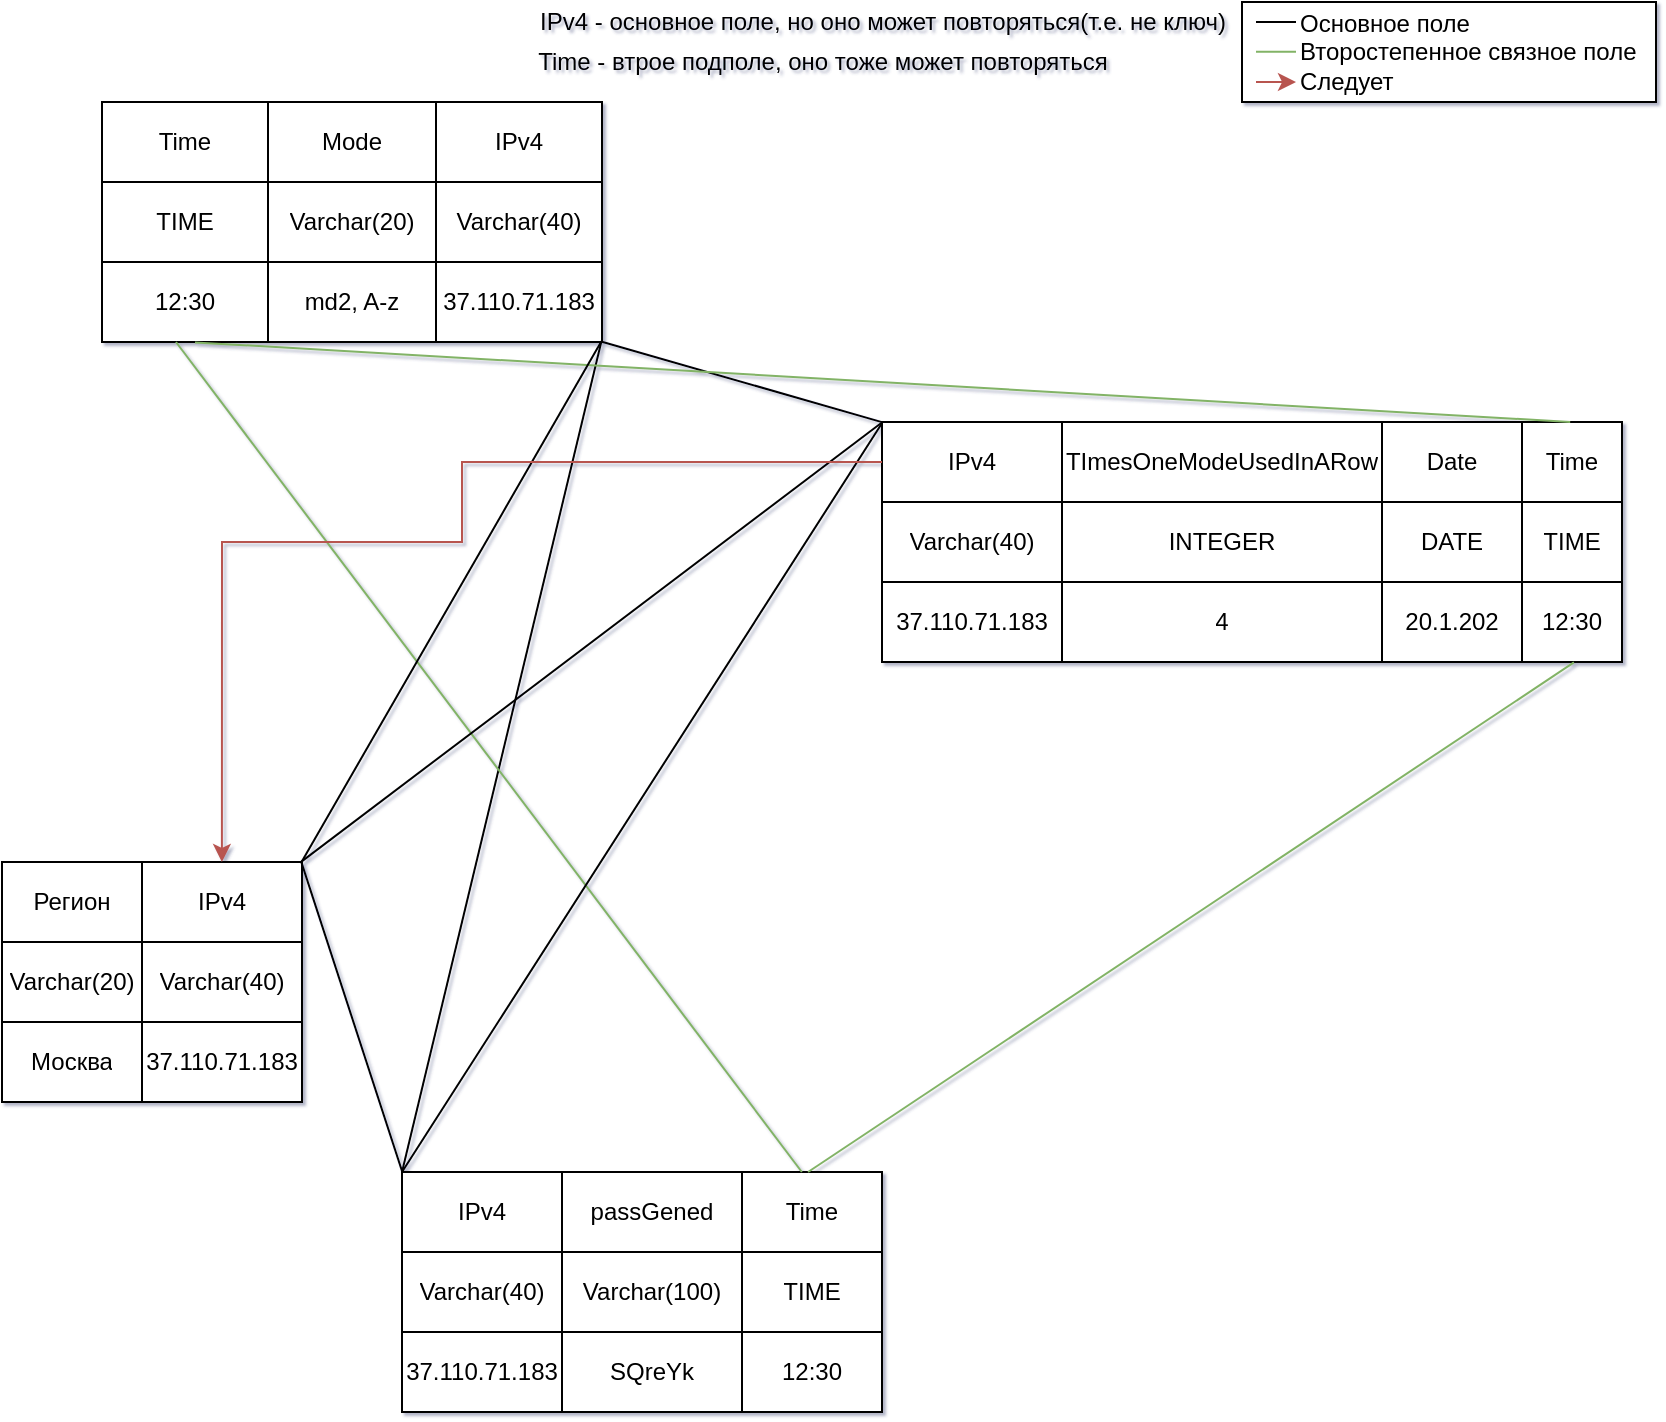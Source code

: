<mxfile version="14.2.5" type="github">
  <diagram id="LZiAop6SkvyM2Lya098d" name="Page-1">
    <mxGraphModel dx="867" dy="768" grid="1" gridSize="10" guides="1" tooltips="1" connect="1" arrows="1" fold="1" page="1" pageScale="1" pageWidth="827" pageHeight="1169" math="0" shadow="1">
      <root>
        <mxCell id="0" />
        <mxCell id="1" parent="0" />
        <mxCell id="sJXOKXyNyVLJZZKxoagh-140" value="" style="rounded=0;whiteSpace=wrap;html=1;" vertex="1" parent="1">
          <mxGeometry x="620" width="207" height="50" as="geometry" />
        </mxCell>
        <mxCell id="sJXOKXyNyVLJZZKxoagh-1" value="" style="shape=table;html=1;whiteSpace=wrap;startSize=0;container=1;collapsible=0;childLayout=tableLayout;" vertex="1" parent="1">
          <mxGeometry x="50" y="50" width="250" height="120" as="geometry" />
        </mxCell>
        <mxCell id="sJXOKXyNyVLJZZKxoagh-2" value="" style="shape=partialRectangle;html=1;whiteSpace=wrap;collapsible=0;dropTarget=0;pointerEvents=0;fillColor=none;top=0;left=0;bottom=0;right=0;points=[[0,0.5],[1,0.5]];portConstraint=eastwest;" vertex="1" parent="sJXOKXyNyVLJZZKxoagh-1">
          <mxGeometry width="250" height="40" as="geometry" />
        </mxCell>
        <mxCell id="sJXOKXyNyVLJZZKxoagh-3" value="Time" style="shape=partialRectangle;html=1;whiteSpace=wrap;connectable=0;fillColor=none;top=0;left=0;bottom=0;right=0;overflow=hidden;" vertex="1" parent="sJXOKXyNyVLJZZKxoagh-2">
          <mxGeometry width="83" height="40" as="geometry" />
        </mxCell>
        <mxCell id="sJXOKXyNyVLJZZKxoagh-4" value="Mode" style="shape=partialRectangle;html=1;whiteSpace=wrap;connectable=0;fillColor=none;top=0;left=0;bottom=0;right=0;overflow=hidden;" vertex="1" parent="sJXOKXyNyVLJZZKxoagh-2">
          <mxGeometry x="83" width="84" height="40" as="geometry" />
        </mxCell>
        <mxCell id="sJXOKXyNyVLJZZKxoagh-5" value="IPv4" style="shape=partialRectangle;html=1;whiteSpace=wrap;connectable=0;fillColor=none;top=0;left=0;bottom=0;right=0;overflow=hidden;" vertex="1" parent="sJXOKXyNyVLJZZKxoagh-2">
          <mxGeometry x="167" width="83" height="40" as="geometry" />
        </mxCell>
        <mxCell id="sJXOKXyNyVLJZZKxoagh-6" value="" style="shape=partialRectangle;html=1;whiteSpace=wrap;collapsible=0;dropTarget=0;pointerEvents=0;fillColor=none;top=0;left=0;bottom=0;right=0;points=[[0,0.5],[1,0.5]];portConstraint=eastwest;" vertex="1" parent="sJXOKXyNyVLJZZKxoagh-1">
          <mxGeometry y="40" width="250" height="40" as="geometry" />
        </mxCell>
        <mxCell id="sJXOKXyNyVLJZZKxoagh-7" value="TIME" style="shape=partialRectangle;html=1;whiteSpace=wrap;connectable=0;fillColor=none;top=0;left=0;bottom=0;right=0;overflow=hidden;" vertex="1" parent="sJXOKXyNyVLJZZKxoagh-6">
          <mxGeometry width="83" height="40" as="geometry" />
        </mxCell>
        <mxCell id="sJXOKXyNyVLJZZKxoagh-8" value="Varchar(20)" style="shape=partialRectangle;html=1;whiteSpace=wrap;connectable=0;fillColor=none;top=0;left=0;bottom=0;right=0;overflow=hidden;" vertex="1" parent="sJXOKXyNyVLJZZKxoagh-6">
          <mxGeometry x="83" width="84" height="40" as="geometry" />
        </mxCell>
        <mxCell id="sJXOKXyNyVLJZZKxoagh-9" value="Varchar(40)" style="shape=partialRectangle;html=1;whiteSpace=wrap;connectable=0;fillColor=none;top=0;left=0;bottom=0;right=0;overflow=hidden;" vertex="1" parent="sJXOKXyNyVLJZZKxoagh-6">
          <mxGeometry x="167" width="83" height="40" as="geometry" />
        </mxCell>
        <mxCell id="sJXOKXyNyVLJZZKxoagh-10" value="" style="shape=partialRectangle;html=1;whiteSpace=wrap;collapsible=0;dropTarget=0;pointerEvents=0;fillColor=none;top=0;left=0;bottom=0;right=0;points=[[0,0.5],[1,0.5]];portConstraint=eastwest;" vertex="1" parent="sJXOKXyNyVLJZZKxoagh-1">
          <mxGeometry y="80" width="250" height="40" as="geometry" />
        </mxCell>
        <mxCell id="sJXOKXyNyVLJZZKxoagh-11" value="12:30" style="shape=partialRectangle;html=1;whiteSpace=wrap;connectable=0;fillColor=none;top=0;left=0;bottom=0;right=0;overflow=hidden;" vertex="1" parent="sJXOKXyNyVLJZZKxoagh-10">
          <mxGeometry width="83" height="40" as="geometry" />
        </mxCell>
        <mxCell id="sJXOKXyNyVLJZZKxoagh-12" value="md2, A-z" style="shape=partialRectangle;html=1;whiteSpace=wrap;connectable=0;fillColor=none;top=0;left=0;bottom=0;right=0;overflow=hidden;" vertex="1" parent="sJXOKXyNyVLJZZKxoagh-10">
          <mxGeometry x="83" width="84" height="40" as="geometry" />
        </mxCell>
        <mxCell id="sJXOKXyNyVLJZZKxoagh-13" value="37.110.71.183" style="shape=partialRectangle;html=1;whiteSpace=wrap;connectable=0;fillColor=none;top=0;left=0;bottom=0;right=0;overflow=hidden;" vertex="1" parent="sJXOKXyNyVLJZZKxoagh-10">
          <mxGeometry x="167" width="83" height="40" as="geometry" />
        </mxCell>
        <mxCell id="sJXOKXyNyVLJZZKxoagh-51" value="" style="shape=table;html=1;whiteSpace=wrap;startSize=0;container=1;collapsible=0;childLayout=tableLayout;" vertex="1" parent="1">
          <mxGeometry x="200" y="585" width="240" height="120" as="geometry" />
        </mxCell>
        <mxCell id="sJXOKXyNyVLJZZKxoagh-52" value="" style="shape=partialRectangle;html=1;whiteSpace=wrap;collapsible=0;dropTarget=0;pointerEvents=0;fillColor=none;top=0;left=0;bottom=0;right=0;points=[[0,0.5],[1,0.5]];portConstraint=eastwest;" vertex="1" parent="sJXOKXyNyVLJZZKxoagh-51">
          <mxGeometry width="240" height="40" as="geometry" />
        </mxCell>
        <mxCell id="sJXOKXyNyVLJZZKxoagh-53" value="IPv4" style="shape=partialRectangle;html=1;whiteSpace=wrap;connectable=0;fillColor=none;top=0;left=0;bottom=0;right=0;overflow=hidden;" vertex="1" parent="sJXOKXyNyVLJZZKxoagh-52">
          <mxGeometry width="80" height="40" as="geometry" />
        </mxCell>
        <mxCell id="sJXOKXyNyVLJZZKxoagh-54" value="passGened" style="shape=partialRectangle;html=1;whiteSpace=wrap;connectable=0;fillColor=none;top=0;left=0;bottom=0;right=0;overflow=hidden;" vertex="1" parent="sJXOKXyNyVLJZZKxoagh-52">
          <mxGeometry x="80" width="90" height="40" as="geometry" />
        </mxCell>
        <mxCell id="sJXOKXyNyVLJZZKxoagh-55" value="Time" style="shape=partialRectangle;html=1;whiteSpace=wrap;connectable=0;fillColor=none;top=0;left=0;bottom=0;right=0;overflow=hidden;" vertex="1" parent="sJXOKXyNyVLJZZKxoagh-52">
          <mxGeometry x="170" width="70" height="40" as="geometry" />
        </mxCell>
        <mxCell id="sJXOKXyNyVLJZZKxoagh-56" value="" style="shape=partialRectangle;html=1;whiteSpace=wrap;collapsible=0;dropTarget=0;pointerEvents=0;fillColor=none;top=0;left=0;bottom=0;right=0;points=[[0,0.5],[1,0.5]];portConstraint=eastwest;" vertex="1" parent="sJXOKXyNyVLJZZKxoagh-51">
          <mxGeometry y="40" width="240" height="40" as="geometry" />
        </mxCell>
        <mxCell id="sJXOKXyNyVLJZZKxoagh-57" value="&lt;span&gt;Varchar(40)&lt;/span&gt;" style="shape=partialRectangle;html=1;whiteSpace=wrap;connectable=0;fillColor=none;top=0;left=0;bottom=0;right=0;overflow=hidden;" vertex="1" parent="sJXOKXyNyVLJZZKxoagh-56">
          <mxGeometry width="80" height="40" as="geometry" />
        </mxCell>
        <mxCell id="sJXOKXyNyVLJZZKxoagh-58" value="Varchar(100)" style="shape=partialRectangle;html=1;whiteSpace=wrap;connectable=0;fillColor=none;top=0;left=0;bottom=0;right=0;overflow=hidden;" vertex="1" parent="sJXOKXyNyVLJZZKxoagh-56">
          <mxGeometry x="80" width="90" height="40" as="geometry" />
        </mxCell>
        <mxCell id="sJXOKXyNyVLJZZKxoagh-59" value="&lt;span&gt;TIME&lt;/span&gt;" style="shape=partialRectangle;html=1;whiteSpace=wrap;connectable=0;fillColor=none;top=0;left=0;bottom=0;right=0;overflow=hidden;" vertex="1" parent="sJXOKXyNyVLJZZKxoagh-56">
          <mxGeometry x="170" width="70" height="40" as="geometry" />
        </mxCell>
        <mxCell id="sJXOKXyNyVLJZZKxoagh-60" value="" style="shape=partialRectangle;html=1;whiteSpace=wrap;collapsible=0;dropTarget=0;pointerEvents=0;fillColor=none;top=0;left=0;bottom=0;right=0;points=[[0,0.5],[1,0.5]];portConstraint=eastwest;" vertex="1" parent="sJXOKXyNyVLJZZKxoagh-51">
          <mxGeometry y="80" width="240" height="40" as="geometry" />
        </mxCell>
        <mxCell id="sJXOKXyNyVLJZZKxoagh-61" value="37.110.71.183" style="shape=partialRectangle;html=1;whiteSpace=wrap;connectable=0;fillColor=none;top=0;left=0;bottom=0;right=0;overflow=hidden;" vertex="1" parent="sJXOKXyNyVLJZZKxoagh-60">
          <mxGeometry width="80" height="40" as="geometry" />
        </mxCell>
        <mxCell id="sJXOKXyNyVLJZZKxoagh-62" value="SQreYk" style="shape=partialRectangle;html=1;whiteSpace=wrap;connectable=0;fillColor=none;top=0;left=0;bottom=0;right=0;overflow=hidden;" vertex="1" parent="sJXOKXyNyVLJZZKxoagh-60">
          <mxGeometry x="80" width="90" height="40" as="geometry" />
        </mxCell>
        <mxCell id="sJXOKXyNyVLJZZKxoagh-63" value="12:30" style="shape=partialRectangle;html=1;whiteSpace=wrap;connectable=0;fillColor=none;top=0;left=0;bottom=0;right=0;overflow=hidden;" vertex="1" parent="sJXOKXyNyVLJZZKxoagh-60">
          <mxGeometry x="170" width="70" height="40" as="geometry" />
        </mxCell>
        <mxCell id="sJXOKXyNyVLJZZKxoagh-65" value="" style="endArrow=none;html=1;exitX=0;exitY=0;exitDx=0;exitDy=0;entryX=0.999;entryY=0.987;entryDx=0;entryDy=0;entryPerimeter=0;" edge="1" parent="1" source="sJXOKXyNyVLJZZKxoagh-51" target="sJXOKXyNyVLJZZKxoagh-10">
          <mxGeometry width="50" height="50" relative="1" as="geometry">
            <mxPoint x="180" y="650" as="sourcePoint" />
            <mxPoint x="260" y="190" as="targetPoint" />
          </mxGeometry>
        </mxCell>
        <mxCell id="sJXOKXyNyVLJZZKxoagh-66" value="" style="endArrow=none;html=1;exitX=0.833;exitY=0;exitDx=0;exitDy=0;exitPerimeter=0;entryX=0.148;entryY=1;entryDx=0;entryDy=0;entryPerimeter=0;fillColor=#d5e8d4;strokeColor=#82b366;" edge="1" parent="1" source="sJXOKXyNyVLJZZKxoagh-52" target="sJXOKXyNyVLJZZKxoagh-10">
          <mxGeometry width="50" height="50" relative="1" as="geometry">
            <mxPoint x="415" y="500" as="sourcePoint" />
            <mxPoint x="262" y="203" as="targetPoint" />
          </mxGeometry>
        </mxCell>
        <mxCell id="sJXOKXyNyVLJZZKxoagh-67" value="" style="endArrow=none;html=1;entryX=0.001;entryY=0.001;entryDx=0;entryDy=0;entryPerimeter=0;" edge="1" parent="1" target="sJXOKXyNyVLJZZKxoagh-99">
          <mxGeometry width="50" height="50" relative="1" as="geometry">
            <mxPoint x="200" y="585" as="sourcePoint" />
            <mxPoint x="400" y="400" as="targetPoint" />
          </mxGeometry>
        </mxCell>
        <mxCell id="sJXOKXyNyVLJZZKxoagh-69" value="IPv4 - основное поле, но оно может повторяться(т.е. не ключ)" style="text;html=1;resizable=0;autosize=1;align=center;verticalAlign=middle;points=[];fillColor=none;strokeColor=none;rounded=0;" vertex="1" parent="1">
          <mxGeometry x="260" width="360" height="20" as="geometry" />
        </mxCell>
        <mxCell id="sJXOKXyNyVLJZZKxoagh-97" value="" style="endArrow=none;html=1;entryX=0.998;entryY=0.993;entryDx=0;entryDy=0;entryPerimeter=0;exitX=0.001;exitY=0.005;exitDx=0;exitDy=0;exitPerimeter=0;" edge="1" parent="1" source="sJXOKXyNyVLJZZKxoagh-99" target="sJXOKXyNyVLJZZKxoagh-10">
          <mxGeometry width="50" height="50" relative="1" as="geometry">
            <mxPoint x="450" y="300" as="sourcePoint" />
            <mxPoint x="440" y="440" as="targetPoint" />
          </mxGeometry>
        </mxCell>
        <mxCell id="sJXOKXyNyVLJZZKxoagh-98" value="" style="shape=table;html=1;whiteSpace=wrap;startSize=0;container=1;collapsible=0;childLayout=tableLayout;" vertex="1" parent="1">
          <mxGeometry x="440" y="210" width="370" height="120" as="geometry" />
        </mxCell>
        <mxCell id="sJXOKXyNyVLJZZKxoagh-99" value="" style="shape=partialRectangle;html=1;whiteSpace=wrap;collapsible=0;dropTarget=0;pointerEvents=0;fillColor=none;top=0;left=0;bottom=0;right=0;points=[[0,0.5],[1,0.5]];portConstraint=eastwest;" vertex="1" parent="sJXOKXyNyVLJZZKxoagh-98">
          <mxGeometry width="370" height="40" as="geometry" />
        </mxCell>
        <mxCell id="sJXOKXyNyVLJZZKxoagh-100" value="IPv4" style="shape=partialRectangle;html=1;whiteSpace=wrap;connectable=0;overflow=hidden;fillColor=none;top=0;left=0;bottom=0;right=0;" vertex="1" parent="sJXOKXyNyVLJZZKxoagh-99">
          <mxGeometry width="90" height="40" as="geometry" />
        </mxCell>
        <mxCell id="sJXOKXyNyVLJZZKxoagh-101" value="&lt;span&gt;TImesOneModeUsedInARow&lt;/span&gt;" style="shape=partialRectangle;html=1;whiteSpace=wrap;connectable=0;overflow=hidden;fillColor=none;top=0;left=0;bottom=0;right=0;" vertex="1" parent="sJXOKXyNyVLJZZKxoagh-99">
          <mxGeometry x="90" width="160" height="40" as="geometry" />
        </mxCell>
        <mxCell id="sJXOKXyNyVLJZZKxoagh-102" value="&lt;span&gt;Date&lt;/span&gt;" style="shape=partialRectangle;html=1;whiteSpace=wrap;connectable=0;overflow=hidden;fillColor=none;top=0;left=0;bottom=0;right=0;" vertex="1" parent="sJXOKXyNyVLJZZKxoagh-99">
          <mxGeometry x="250" width="70" height="40" as="geometry" />
        </mxCell>
        <mxCell id="sJXOKXyNyVLJZZKxoagh-103" value="Time" style="shape=partialRectangle;html=1;whiteSpace=wrap;connectable=0;overflow=hidden;fillColor=none;top=0;left=0;bottom=0;right=0;" vertex="1" parent="sJXOKXyNyVLJZZKxoagh-99">
          <mxGeometry x="320" width="50" height="40" as="geometry" />
        </mxCell>
        <mxCell id="sJXOKXyNyVLJZZKxoagh-104" value="" style="shape=partialRectangle;html=1;whiteSpace=wrap;collapsible=0;dropTarget=0;pointerEvents=0;fillColor=none;top=0;left=0;bottom=0;right=0;points=[[0,0.5],[1,0.5]];portConstraint=eastwest;" vertex="1" parent="sJXOKXyNyVLJZZKxoagh-98">
          <mxGeometry y="40" width="370" height="40" as="geometry" />
        </mxCell>
        <mxCell id="sJXOKXyNyVLJZZKxoagh-105" value="&lt;span&gt;Varchar(40)&lt;/span&gt;" style="shape=partialRectangle;html=1;whiteSpace=wrap;connectable=0;overflow=hidden;fillColor=none;top=0;left=0;bottom=0;right=0;" vertex="1" parent="sJXOKXyNyVLJZZKxoagh-104">
          <mxGeometry width="90" height="40" as="geometry" />
        </mxCell>
        <mxCell id="sJXOKXyNyVLJZZKxoagh-106" value="&lt;span&gt;INTEGER&lt;/span&gt;" style="shape=partialRectangle;html=1;whiteSpace=wrap;connectable=0;overflow=hidden;fillColor=none;top=0;left=0;bottom=0;right=0;" vertex="1" parent="sJXOKXyNyVLJZZKxoagh-104">
          <mxGeometry x="90" width="160" height="40" as="geometry" />
        </mxCell>
        <mxCell id="sJXOKXyNyVLJZZKxoagh-107" value="&lt;span&gt;DATE&lt;/span&gt;" style="shape=partialRectangle;html=1;whiteSpace=wrap;connectable=0;overflow=hidden;fillColor=none;top=0;left=0;bottom=0;right=0;" vertex="1" parent="sJXOKXyNyVLJZZKxoagh-104">
          <mxGeometry x="250" width="70" height="40" as="geometry" />
        </mxCell>
        <mxCell id="sJXOKXyNyVLJZZKxoagh-108" value="TIME" style="shape=partialRectangle;html=1;whiteSpace=wrap;connectable=0;overflow=hidden;fillColor=none;top=0;left=0;bottom=0;right=0;" vertex="1" parent="sJXOKXyNyVLJZZKxoagh-104">
          <mxGeometry x="320" width="50" height="40" as="geometry" />
        </mxCell>
        <mxCell id="sJXOKXyNyVLJZZKxoagh-109" value="" style="shape=partialRectangle;html=1;whiteSpace=wrap;collapsible=0;dropTarget=0;pointerEvents=0;fillColor=none;top=0;left=0;bottom=0;right=0;points=[[0,0.5],[1,0.5]];portConstraint=eastwest;" vertex="1" parent="sJXOKXyNyVLJZZKxoagh-98">
          <mxGeometry y="80" width="370" height="40" as="geometry" />
        </mxCell>
        <mxCell id="sJXOKXyNyVLJZZKxoagh-110" value="&lt;span&gt;37.110.71.183&lt;/span&gt;" style="shape=partialRectangle;html=1;whiteSpace=wrap;connectable=0;overflow=hidden;fillColor=none;top=0;left=0;bottom=0;right=0;" vertex="1" parent="sJXOKXyNyVLJZZKxoagh-109">
          <mxGeometry width="90" height="40" as="geometry" />
        </mxCell>
        <mxCell id="sJXOKXyNyVLJZZKxoagh-111" value="4" style="shape=partialRectangle;html=1;whiteSpace=wrap;connectable=0;overflow=hidden;fillColor=none;top=0;left=0;bottom=0;right=0;" vertex="1" parent="sJXOKXyNyVLJZZKxoagh-109">
          <mxGeometry x="90" width="160" height="40" as="geometry" />
        </mxCell>
        <mxCell id="sJXOKXyNyVLJZZKxoagh-112" value="20.1.202" style="shape=partialRectangle;html=1;whiteSpace=wrap;connectable=0;overflow=hidden;fillColor=none;top=0;left=0;bottom=0;right=0;" vertex="1" parent="sJXOKXyNyVLJZZKxoagh-109">
          <mxGeometry x="250" width="70" height="40" as="geometry" />
        </mxCell>
        <mxCell id="sJXOKXyNyVLJZZKxoagh-113" value="12:30" style="shape=partialRectangle;html=1;whiteSpace=wrap;connectable=0;overflow=hidden;fillColor=none;top=0;left=0;bottom=0;right=0;" vertex="1" parent="sJXOKXyNyVLJZZKxoagh-109">
          <mxGeometry x="320" width="50" height="40" as="geometry" />
        </mxCell>
        <mxCell id="sJXOKXyNyVLJZZKxoagh-114" value="" style="endArrow=none;html=1;exitX=0.846;exitY=0;exitDx=0;exitDy=0;exitPerimeter=0;fillColor=#d5e8d4;strokeColor=#82b366;entryX=0.935;entryY=1.005;entryDx=0;entryDy=0;entryPerimeter=0;" edge="1" parent="1" source="sJXOKXyNyVLJZZKxoagh-52" target="sJXOKXyNyVLJZZKxoagh-109">
          <mxGeometry width="50" height="50" relative="1" as="geometry">
            <mxPoint x="390" y="490" as="sourcePoint" />
            <mxPoint x="764" y="460" as="targetPoint" />
          </mxGeometry>
        </mxCell>
        <mxCell id="sJXOKXyNyVLJZZKxoagh-115" value="" style="endArrow=none;html=1;entryX=0.93;entryY=0;entryDx=0;entryDy=0;entryPerimeter=0;fillColor=#d5e8d4;strokeColor=#82b366;exitX=0.186;exitY=1.005;exitDx=0;exitDy=0;exitPerimeter=0;" edge="1" parent="1" source="sJXOKXyNyVLJZZKxoagh-10" target="sJXOKXyNyVLJZZKxoagh-99">
          <mxGeometry width="50" height="50" relative="1" as="geometry">
            <mxPoint x="130" y="220" as="sourcePoint" />
            <mxPoint x="440" y="440" as="targetPoint" />
          </mxGeometry>
        </mxCell>
        <mxCell id="sJXOKXyNyVLJZZKxoagh-116" value="Time - втрое подполе, оно тоже&amp;nbsp;может повторяться" style="text;html=1;resizable=0;autosize=1;align=center;verticalAlign=middle;points=[];fillColor=none;strokeColor=none;rounded=0;" vertex="1" parent="1">
          <mxGeometry x="260" y="20" width="300" height="20" as="geometry" />
        </mxCell>
        <mxCell id="sJXOKXyNyVLJZZKxoagh-121" value="" style="shape=table;html=1;whiteSpace=wrap;startSize=0;container=1;collapsible=0;childLayout=tableLayout;" vertex="1" parent="1">
          <mxGeometry y="430" width="150.0" height="120" as="geometry" />
        </mxCell>
        <mxCell id="sJXOKXyNyVLJZZKxoagh-122" value="" style="shape=partialRectangle;html=1;whiteSpace=wrap;collapsible=0;dropTarget=0;pointerEvents=0;fillColor=none;top=0;left=0;bottom=0;right=0;points=[[0,0.5],[1,0.5]];portConstraint=eastwest;" vertex="1" parent="sJXOKXyNyVLJZZKxoagh-121">
          <mxGeometry width="150.0" height="40" as="geometry" />
        </mxCell>
        <mxCell id="sJXOKXyNyVLJZZKxoagh-123" value="Регион" style="shape=partialRectangle;html=1;whiteSpace=wrap;connectable=0;overflow=hidden;fillColor=none;top=0;left=0;bottom=0;right=0;" vertex="1" parent="sJXOKXyNyVLJZZKxoagh-122">
          <mxGeometry width="70" height="40" as="geometry" />
        </mxCell>
        <mxCell id="sJXOKXyNyVLJZZKxoagh-124" value="IPv4" style="shape=partialRectangle;html=1;whiteSpace=wrap;connectable=0;overflow=hidden;fillColor=none;top=0;left=0;bottom=0;right=0;" vertex="1" parent="sJXOKXyNyVLJZZKxoagh-122">
          <mxGeometry x="70" width="80" height="40" as="geometry" />
        </mxCell>
        <mxCell id="sJXOKXyNyVLJZZKxoagh-125" value="" style="shape=partialRectangle;html=1;whiteSpace=wrap;collapsible=0;dropTarget=0;pointerEvents=0;fillColor=none;top=0;left=0;bottom=0;right=0;points=[[0,0.5],[1,0.5]];portConstraint=eastwest;" vertex="1" parent="sJXOKXyNyVLJZZKxoagh-121">
          <mxGeometry y="40" width="150.0" height="40" as="geometry" />
        </mxCell>
        <mxCell id="sJXOKXyNyVLJZZKxoagh-126" value="&lt;span&gt;Varchar(20)&lt;/span&gt;" style="shape=partialRectangle;html=1;whiteSpace=wrap;connectable=0;overflow=hidden;fillColor=none;top=0;left=0;bottom=0;right=0;" vertex="1" parent="sJXOKXyNyVLJZZKxoagh-125">
          <mxGeometry width="70" height="40" as="geometry" />
        </mxCell>
        <mxCell id="sJXOKXyNyVLJZZKxoagh-127" value="&lt;span&gt;Varchar(40)&lt;/span&gt;" style="shape=partialRectangle;html=1;whiteSpace=wrap;connectable=0;overflow=hidden;fillColor=none;top=0;left=0;bottom=0;right=0;" vertex="1" parent="sJXOKXyNyVLJZZKxoagh-125">
          <mxGeometry x="70" width="80" height="40" as="geometry" />
        </mxCell>
        <mxCell id="sJXOKXyNyVLJZZKxoagh-128" value="" style="shape=partialRectangle;html=1;whiteSpace=wrap;collapsible=0;dropTarget=0;pointerEvents=0;fillColor=none;top=0;left=0;bottom=0;right=0;points=[[0,0.5],[1,0.5]];portConstraint=eastwest;" vertex="1" parent="sJXOKXyNyVLJZZKxoagh-121">
          <mxGeometry y="80" width="150.0" height="40" as="geometry" />
        </mxCell>
        <mxCell id="sJXOKXyNyVLJZZKxoagh-129" value="Москва" style="shape=partialRectangle;html=1;whiteSpace=wrap;connectable=0;overflow=hidden;fillColor=none;top=0;left=0;bottom=0;right=0;" vertex="1" parent="sJXOKXyNyVLJZZKxoagh-128">
          <mxGeometry width="70" height="40" as="geometry" />
        </mxCell>
        <mxCell id="sJXOKXyNyVLJZZKxoagh-130" value="&lt;span&gt;37.110.71.183&lt;/span&gt;" style="shape=partialRectangle;html=1;whiteSpace=wrap;connectable=0;overflow=hidden;fillColor=none;top=0;left=0;bottom=0;right=0;" vertex="1" parent="sJXOKXyNyVLJZZKxoagh-128">
          <mxGeometry x="70" width="80" height="40" as="geometry" />
        </mxCell>
        <mxCell id="sJXOKXyNyVLJZZKxoagh-131" value="" style="endArrow=none;html=1;exitX=0.998;exitY=0.003;exitDx=0;exitDy=0;exitPerimeter=0;entryX=0.998;entryY=1;entryDx=0;entryDy=0;entryPerimeter=0;" edge="1" parent="1" source="sJXOKXyNyVLJZZKxoagh-122" target="sJXOKXyNyVLJZZKxoagh-10">
          <mxGeometry width="50" height="50" relative="1" as="geometry">
            <mxPoint x="30" y="320" as="sourcePoint" />
            <mxPoint x="280" y="210" as="targetPoint" />
          </mxGeometry>
        </mxCell>
        <mxCell id="sJXOKXyNyVLJZZKxoagh-132" value="" style="endArrow=none;html=1;exitX=0.997;exitY=-0.002;exitDx=0;exitDy=0;exitPerimeter=0;entryX=-0.001;entryY=0.013;entryDx=0;entryDy=0;entryPerimeter=0;" edge="1" parent="1" source="sJXOKXyNyVLJZZKxoagh-122" target="sJXOKXyNyVLJZZKxoagh-99">
          <mxGeometry width="50" height="50" relative="1" as="geometry">
            <mxPoint x="160" y="390" as="sourcePoint" />
            <mxPoint x="400" y="310" as="targetPoint" />
          </mxGeometry>
        </mxCell>
        <mxCell id="sJXOKXyNyVLJZZKxoagh-133" value="" style="endArrow=none;html=1;exitX=0.997;exitY=-0.008;exitDx=0;exitDy=0;entryX=0.001;entryY=0.006;entryDx=0;entryDy=0;entryPerimeter=0;exitPerimeter=0;" edge="1" parent="1" source="sJXOKXyNyVLJZZKxoagh-122" target="sJXOKXyNyVLJZZKxoagh-52">
          <mxGeometry width="50" height="50" relative="1" as="geometry">
            <mxPoint x="170" y="420" as="sourcePoint" />
            <mxPoint x="210" y="620" as="targetPoint" />
          </mxGeometry>
        </mxCell>
        <mxCell id="sJXOKXyNyVLJZZKxoagh-135" style="edgeStyle=orthogonalEdgeStyle;rounded=0;orthogonalLoop=1;jettySize=auto;html=1;exitX=0;exitY=0.5;exitDx=0;exitDy=0;entryX=0.733;entryY=0;entryDx=0;entryDy=0;entryPerimeter=0;fillColor=#f8cecc;strokeColor=#b85450;" edge="1" parent="1" source="sJXOKXyNyVLJZZKxoagh-99" target="sJXOKXyNyVLJZZKxoagh-122">
          <mxGeometry relative="1" as="geometry">
            <Array as="points">
              <mxPoint x="230" y="230" />
              <mxPoint x="230" y="270" />
              <mxPoint x="110" y="270" />
            </Array>
          </mxGeometry>
        </mxCell>
        <mxCell id="sJXOKXyNyVLJZZKxoagh-136" value="" style="endArrow=none;html=1;" edge="1" parent="1">
          <mxGeometry width="50" height="50" relative="1" as="geometry">
            <mxPoint x="627" y="10" as="sourcePoint" />
            <mxPoint x="647" y="10" as="targetPoint" />
            <Array as="points">
              <mxPoint x="637" y="10" />
            </Array>
          </mxGeometry>
        </mxCell>
        <mxCell id="sJXOKXyNyVLJZZKxoagh-137" value="Основное поле&lt;br&gt;&lt;div&gt;&lt;span&gt;Второстепенное связное поле&lt;/span&gt;&lt;/div&gt;Следует" style="text;html=1;resizable=0;autosize=1;align=left;verticalAlign=middle;points=[];fillColor=none;strokeColor=none;rounded=0;" vertex="1" parent="1">
          <mxGeometry x="647" width="180" height="50" as="geometry" />
        </mxCell>
        <mxCell id="sJXOKXyNyVLJZZKxoagh-138" value="" style="endArrow=none;html=1;fillColor=#d5e8d4;strokeColor=#82b366;" edge="1" parent="1">
          <mxGeometry width="50" height="50" relative="1" as="geometry">
            <mxPoint x="627" y="24.86" as="sourcePoint" />
            <mxPoint x="647" y="24.86" as="targetPoint" />
          </mxGeometry>
        </mxCell>
        <mxCell id="sJXOKXyNyVLJZZKxoagh-139" value="" style="endArrow=classic;html=1;fillColor=#f8cecc;strokeColor=#b85450;" edge="1" parent="1">
          <mxGeometry width="50" height="50" relative="1" as="geometry">
            <mxPoint x="627" y="40" as="sourcePoint" />
            <mxPoint x="647" y="40" as="targetPoint" />
          </mxGeometry>
        </mxCell>
      </root>
    </mxGraphModel>
  </diagram>
</mxfile>
